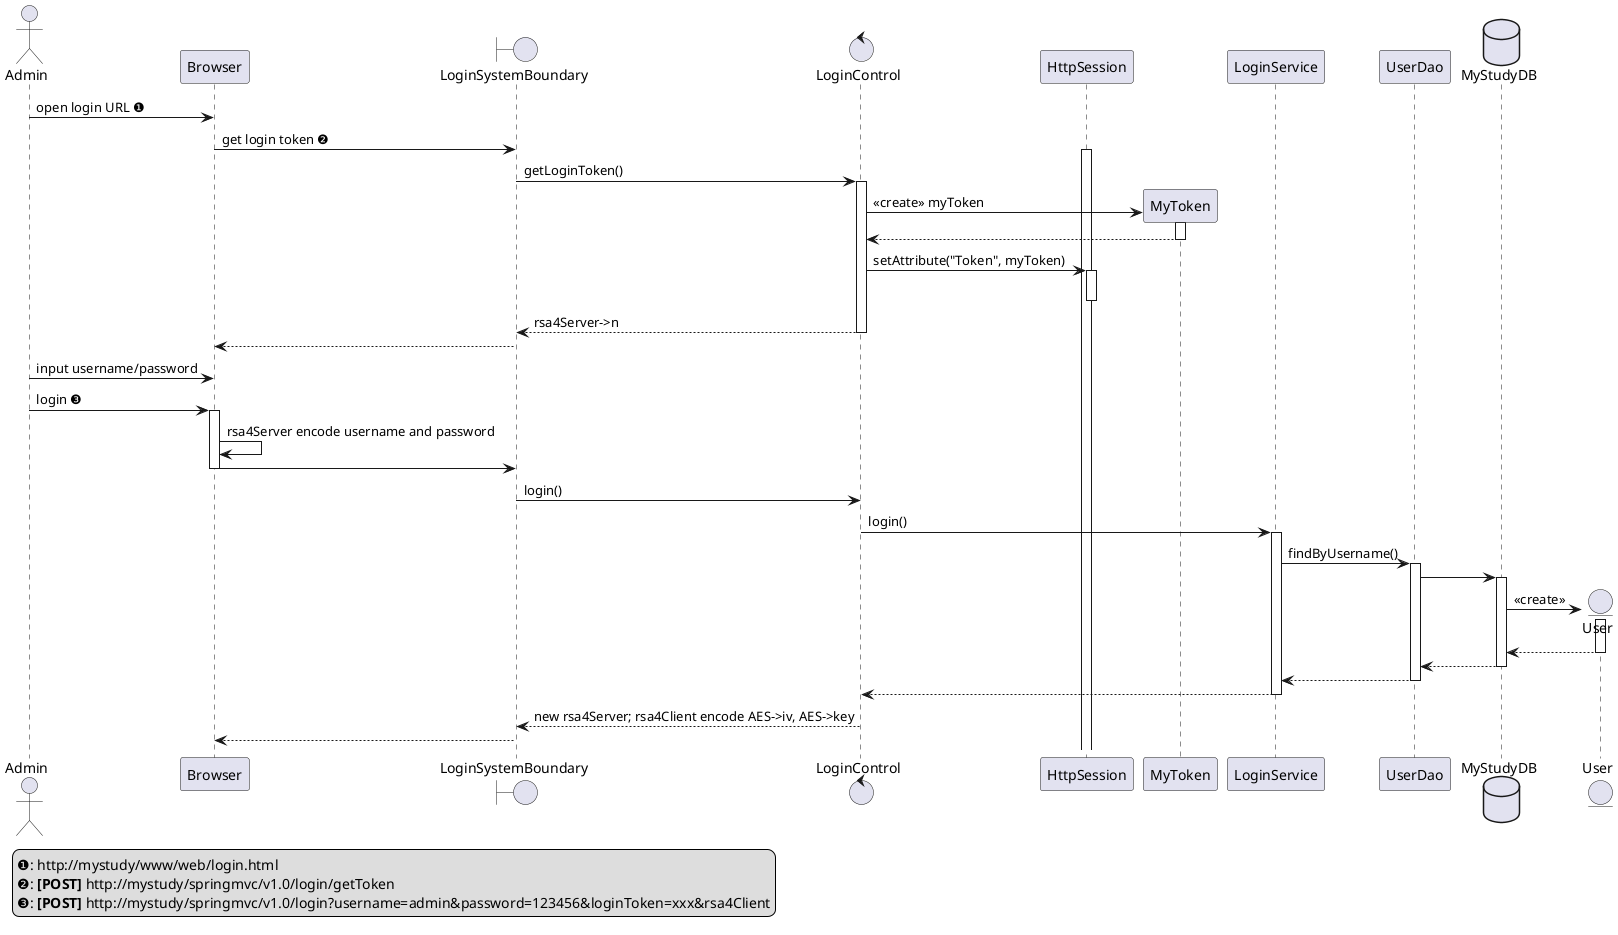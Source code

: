 @startuml

actor Admin

    Admin -> Browser : open login URL ❶

boundary LoginSystemBoundary


    Browser -> LoginSystemBoundary : get login token ❷

control LoginControl
    activate HttpSession


    LoginSystemBoundary -> LoginControl : getLoginToken()
    activate LoginControl
        create MyToken
        LoginControl -> MyToken : <<create>> myToken

        activate MyToken
        MyToken --> LoginControl
        deactivate MyToken


        LoginControl -> HttpSession : setAttribute("Token", myToken)
        activate HttpSession
        deactivate HttpSession
    LoginControl --> LoginSystemBoundary : rsa4Server->n
    deactivate LoginControl
    LoginSystemBoundary --> Browser


    Admin -> Browser : input username/password

    Admin -> Browser : login ❸
    activate Browser
        Browser -> Browser : rsa4Server encode username and password
    Browser -> LoginSystemBoundary
    deactivate Browser

    LoginSystemBoundary -> LoginControl : login()

    LoginControl -> LoginService : login()
    activate LoginService

        LoginService -> UserDao : findByUsername()
        activate UserDao
            database MyStudyDB
            UserDao -> MyStudyDB
            activate MyStudyDB
                create entity User
                MyStudyDB -> User : <<create>>
                activate User
                User --> MyStudyDB
                deactivate User
            MyStudyDB --> UserDao
            deactivate MyStudyDB
        UserDao --> LoginService
        deactivate UserDao

    LoginService --> LoginControl
    deactivate LoginService

    LoginControl --> LoginSystemBoundary : new rsa4Server; rsa4Client encode AES->iv, AES->key

    LoginSystemBoundary --> Browser


legend left
❶: http://mystudy/www/web/login.html
❷: <b>[POST]</b> http://mystudy/springmvc/v1.0/login/getToken
❸: <b>[POST]</b> http://mystudy/springmvc/v1.0/login?username=admin&password=123456&loginToken=xxx&rsa4Client
endlegend




@enduml